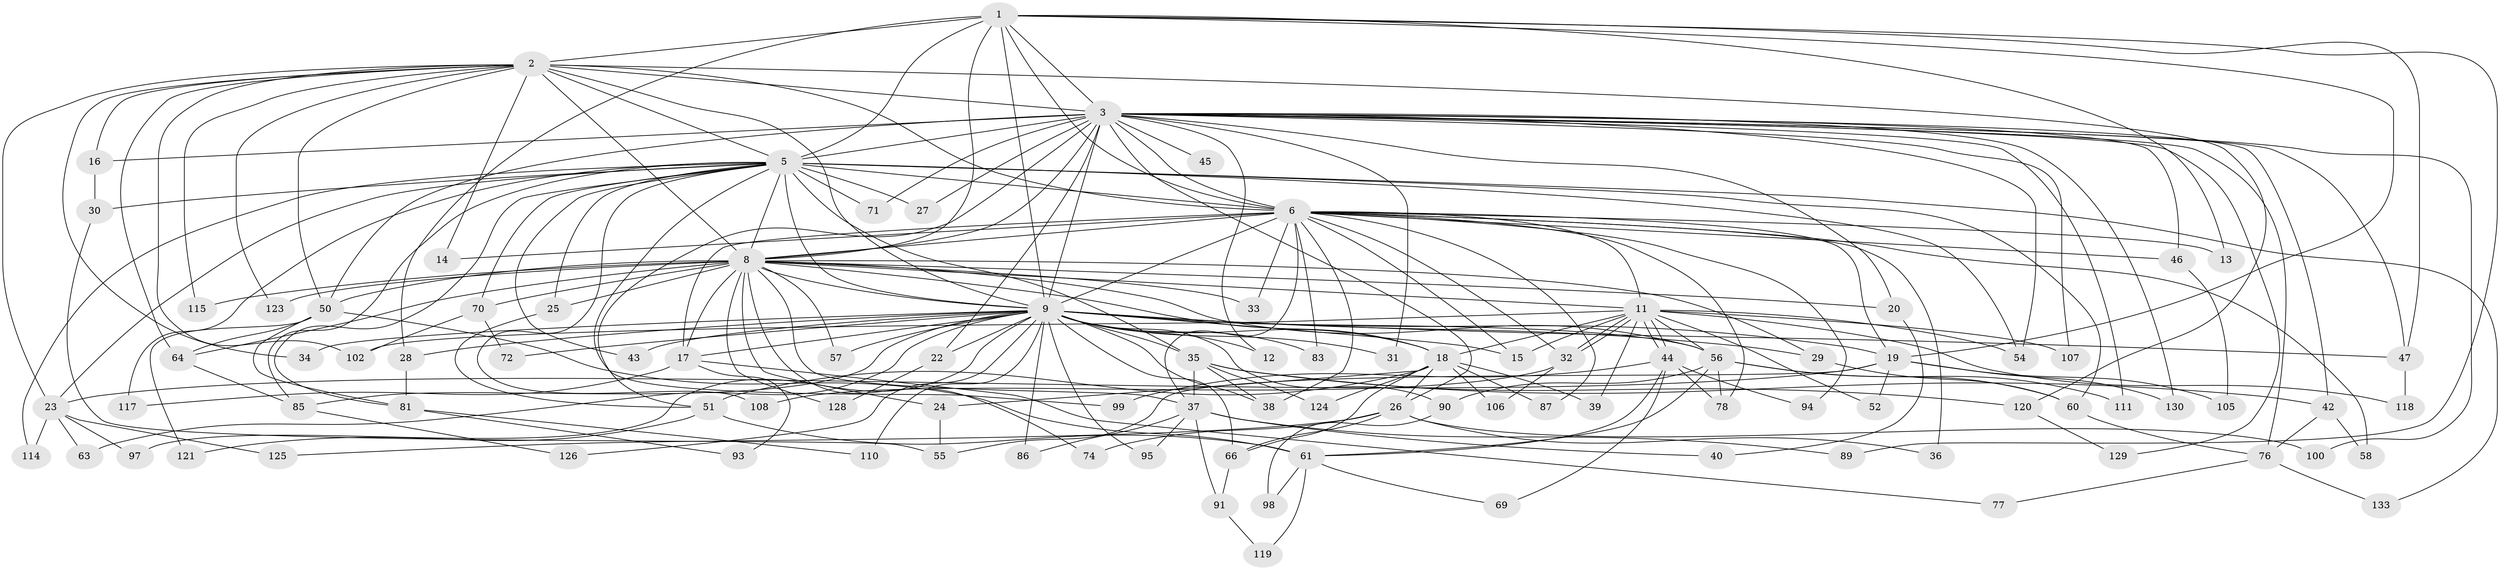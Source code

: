 // Generated by graph-tools (version 1.1) at 2025/51/02/27/25 19:51:50]
// undirected, 100 vertices, 230 edges
graph export_dot {
graph [start="1"]
  node [color=gray90,style=filled];
  1;
  2 [super="+132"];
  3 [super="+4"];
  5 [super="+7"];
  6 [super="+41"];
  8 [super="+65"];
  9 [super="+10"];
  11 [super="+49"];
  12;
  13;
  14;
  15;
  16;
  17 [super="+48"];
  18 [super="+21"];
  19 [super="+92"];
  20;
  22;
  23 [super="+73"];
  24 [super="+127"];
  25 [super="+109"];
  26 [super="+88"];
  27;
  28 [super="+80"];
  29 [super="+103"];
  30;
  31;
  32 [super="+112"];
  33;
  34;
  35;
  36;
  37 [super="+53"];
  38 [super="+96"];
  39;
  40;
  42;
  43;
  44 [super="+67"];
  45;
  46;
  47 [super="+116"];
  50 [super="+75"];
  51;
  52;
  54 [super="+62"];
  55 [super="+101"];
  56 [super="+59"];
  57;
  58;
  60 [super="+68"];
  61 [super="+82"];
  63;
  64 [super="+113"];
  66;
  69;
  70 [super="+79"];
  71;
  72;
  74;
  76 [super="+131"];
  77;
  78 [super="+84"];
  81 [super="+122"];
  83;
  85 [super="+104"];
  86;
  87;
  89;
  90;
  91;
  93;
  94;
  95;
  97;
  98;
  99;
  100;
  102;
  105;
  106;
  107;
  108;
  110;
  111;
  114;
  115;
  117;
  118;
  119;
  120;
  121;
  123;
  124;
  125;
  126;
  128;
  129;
  130;
  133;
  1 -- 2;
  1 -- 3 [weight=2];
  1 -- 5 [weight=2];
  1 -- 6;
  1 -- 8;
  1 -- 9 [weight=2];
  1 -- 13;
  1 -- 19;
  1 -- 28;
  1 -- 47;
  1 -- 89;
  2 -- 3 [weight=2];
  2 -- 5 [weight=2];
  2 -- 6;
  2 -- 8;
  2 -- 9 [weight=2];
  2 -- 14;
  2 -- 16;
  2 -- 23;
  2 -- 34;
  2 -- 115;
  2 -- 120;
  2 -- 123;
  2 -- 50;
  2 -- 102;
  2 -- 64;
  3 -- 5 [weight=4];
  3 -- 6 [weight=2];
  3 -- 8 [weight=2];
  3 -- 9 [weight=4];
  3 -- 26;
  3 -- 31;
  3 -- 42;
  3 -- 45 [weight=2];
  3 -- 54;
  3 -- 71;
  3 -- 100;
  3 -- 107;
  3 -- 111;
  3 -- 130;
  3 -- 129;
  3 -- 12;
  3 -- 76;
  3 -- 16;
  3 -- 20;
  3 -- 22;
  3 -- 27;
  3 -- 46;
  3 -- 47;
  3 -- 50;
  3 -- 51;
  5 -- 6 [weight=3];
  5 -- 8 [weight=2];
  5 -- 9 [weight=4];
  5 -- 27;
  5 -- 30;
  5 -- 35;
  5 -- 43;
  5 -- 70 [weight=2];
  5 -- 71;
  5 -- 81;
  5 -- 108;
  5 -- 114;
  5 -- 117;
  5 -- 99;
  5 -- 133;
  5 -- 25;
  5 -- 60;
  5 -- 23;
  5 -- 54;
  5 -- 85;
  6 -- 8;
  6 -- 9 [weight=2];
  6 -- 11;
  6 -- 13;
  6 -- 14;
  6 -- 15;
  6 -- 17;
  6 -- 19;
  6 -- 33;
  6 -- 36;
  6 -- 37;
  6 -- 38;
  6 -- 46;
  6 -- 58;
  6 -- 83;
  6 -- 87;
  6 -- 94;
  6 -- 78;
  6 -- 32;
  8 -- 9 [weight=3];
  8 -- 11;
  8 -- 17;
  8 -- 20;
  8 -- 24 [weight=2];
  8 -- 25;
  8 -- 29;
  8 -- 33;
  8 -- 50;
  8 -- 56;
  8 -- 57;
  8 -- 64;
  8 -- 70;
  8 -- 74;
  8 -- 115;
  8 -- 123;
  8 -- 128;
  8 -- 18;
  8 -- 37;
  9 -- 12;
  9 -- 15;
  9 -- 28 [weight=2];
  9 -- 31;
  9 -- 34;
  9 -- 38;
  9 -- 43;
  9 -- 56;
  9 -- 57;
  9 -- 63;
  9 -- 66;
  9 -- 72;
  9 -- 85;
  9 -- 86;
  9 -- 95;
  9 -- 110;
  9 -- 18;
  9 -- 83;
  9 -- 22;
  9 -- 90;
  9 -- 29;
  9 -- 97;
  9 -- 35;
  9 -- 126;
  9 -- 19;
  9 -- 47;
  9 -- 17;
  11 -- 18;
  11 -- 32;
  11 -- 32;
  11 -- 39;
  11 -- 44;
  11 -- 44;
  11 -- 52;
  11 -- 102;
  11 -- 107;
  11 -- 54;
  11 -- 118;
  11 -- 15;
  11 -- 56;
  16 -- 30;
  17 -- 77;
  17 -- 93;
  17 -- 117;
  18 -- 24;
  18 -- 26;
  18 -- 39;
  18 -- 51;
  18 -- 66;
  18 -- 87;
  18 -- 106;
  18 -- 124;
  19 -- 23;
  19 -- 52;
  19 -- 105;
  19 -- 130;
  19 -- 55;
  20 -- 40;
  22 -- 128;
  23 -- 63;
  23 -- 97;
  23 -- 125;
  23 -- 114;
  24 -- 55;
  25 -- 51;
  26 -- 36;
  26 -- 74;
  26 -- 100;
  26 -- 125;
  26 -- 66;
  28 -- 81;
  29 -- 60;
  30 -- 55;
  32 -- 106;
  32 -- 108;
  35 -- 37;
  35 -- 42;
  35 -- 120;
  35 -- 124;
  35 -- 38;
  37 -- 40;
  37 -- 86;
  37 -- 89;
  37 -- 91;
  37 -- 95;
  42 -- 58;
  42 -- 76;
  44 -- 94;
  44 -- 99;
  44 -- 69;
  44 -- 61;
  44 -- 78;
  46 -- 105;
  47 -- 118;
  50 -- 61;
  50 -- 64;
  50 -- 121;
  50 -- 81;
  51 -- 121;
  51 -- 61;
  56 -- 61;
  56 -- 78;
  56 -- 90;
  56 -- 111;
  56 -- 60;
  60 -- 76;
  61 -- 69;
  61 -- 119;
  61 -- 98;
  64 -- 85;
  66 -- 91;
  70 -- 72;
  70 -- 102;
  76 -- 77;
  76 -- 133;
  81 -- 93;
  81 -- 110;
  85 -- 126;
  90 -- 98;
  91 -- 119;
  120 -- 129;
}
